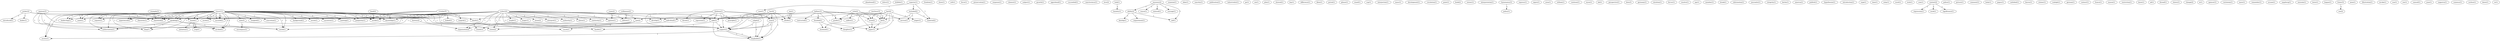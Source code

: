 digraph G {
  abandoned [ label="abandoned(1)" ];
  dclxvi [ label="dclxvi(1)" ];
  dribble [ label="dribble(1)" ];
  example [ label="example(3)" ];
  chartered [ label="chartered(2)" ];
  freedom [ label="freedom(1)" ];
  superior [ label="superior(1)" ];
  case [ label="case(1)" ];
  included [ label="included(2)" ];
  material [ label="material(2)" ];
  show [ label="show(1)" ];
  wilt [ label="wilt(1)" ];
  force [ label="force(1)" ];
  service [ label="service(1)" ];
  bit [ label="bit(2)" ];
  found [ label="found(1)" ];
  initiation [ label="initiation(1)" ];
  stop [ label="stop(1)" ];
  preservation [ label="preservation(1)" ];
  response [ label="response(1)" ];
  chemist [ label="chemist(1)" ];
  thelema [ label="thelema(1)" ];
  threat [ label="threat(1)" ];
  represent [ label="represent(1)" ];
  way [ label="way(2)" ];
  principle [ label="principle(1)" ];
  support [ label="support(1)" ];
  take [ label="take(3)" ];
  support [ label="support(1)" ];
  laughable [ label="laughable(1)" ];
  yarker [ label="yarker(2)" ];
  introduced [ label="introduced(1)" ];
  leader [ label="leader(1)" ];
  found [ label="found(1)" ];
  subject [ label="subject(1)" ];
  growth [ label="growth(1)" ];
  apprehend [ label="apprehend(1)" ];
  succeeded [ label="succeeded(1)" ];
  oto [ label="oto(1)" ];
  whole [ label="whole(1)" ];
  sanctissimus [ label="sanctissimus(1)" ];
  love [ label="love(2)" ];
  look [ label="look(1)" ];
  laundry [ label="laundry(1)" ];
  masonry [ label="masonry(2)" ];
  ability [ label="ability(2)" ];
  ounce [ label="ounce(1)" ];
  entered [ label="entered(1)" ];
  courage [ label="courage(1)" ];
  aid [ label="aid(1)" ];
  examine [ label="examine(1)" ];
  skim [ label="skim(1)" ];
  law [ label="law(4)" ];
  sanctity [ label="sanctity(1)" ];
  publication [ label="publication(1)" ];
  industrialist [ label="industrialist(1)" ];
  go [ label="go(1)" ];
  sin [ label="sin(1)" ];
  kinship [ label="kinship(1)" ];
  requirement [ label="requirement(1)" ];
  john [ label="john(1)" ];
  showed [ label="showed(1)" ];
  bay [ label="bay(1)" ];
  difference [ label="difference(1)" ];
  klein [ label="klein(1)" ];
  portal [ label="portal(1)" ];
  please [ label="please(1)" ];
  stand [ label="stand(1)" ];
  cup [ label="cup(1)" ];
  kellner [ label="kellner(3)" ];
  develop [ label="develop(1)" ];
  founded [ label="founded(1)" ];
  death [ label="death(1)" ];
  instructed [ label="instructed(1)" ];
  grade [ label="grade(1)" ];
  met [ label="met(2)" ];
  issue [ label="issue(2)" ];
  paper [ label="paper(1)" ];
  interjection [ label="interjection(1)" ];
  mass [ label="mass(1)" ];
  history [ label="history(2)" ];
  organization [ label="organization(2)" ];
  development [ label="development(1)" ];
  revelation [ label="revelation(1)" ];
  point [ label="point(1)" ];
  book [ label="book(2)" ];
  weiser [ label="weiser(1)" ];
  reuss [ label="reuss(2)" ];
  resigned [ label="resigned(1)" ];
  concretize [ label="concretize(1)" ];
  man [ label="man(3)" ];
  background [ label="background(1)" ];
  revise [ label="revise(1)" ];
  successor [ label="successor(1)" ];
  meeting [ label="meeting(1)" ];
  pomposity [ label="pomposity(1)" ];
  speaking [ label="speaking(1)" ];
  invoked [ label="invoked(1)" ];
  knowledge [ label="knowledge(1)" ];
  leadership [ label="leadership(1)" ];
  came [ label="came(1)" ];
  king [ label="king(1)" ];
  assess [ label="assess(1)" ];
  experienced [ label="experienced(1)" ];
  authorization [ label="authorization(1)" ];
  request [ label="request(1)" ];
  character [ label="character(1)" ];
  world [ label="world(1)" ];
  wrote [ label="wrote(1)" ];
  stroke [ label="stroke(1)" ];
  accused [ label="accused(1)" ];
  interpretation [ label="interpretation(1)" ];
  hymenaeus [ label="hymenaeus(3)" ];
  policy [ label="policy(1)" ];
  express [ label="express(1)" ];
  nigris [ label="nigris(1)" ];
  area [ label="area(1)" ];
  william [ label="william(1)" ];
  continue [ label="continue(1)" ];
  wynn [ label="wynn(1)" ];
  vision [ label="vision(2)" ];
  encompass [ label="encompass(1)" ];
  kid [ label="kid(1)" ];
  perspective [ label="perspective(1)" ];
  beta [ label="beta(3)" ];
  germany [ label="germany(1)" ];
  intuition [ label="intuition(1)" ];
  fervor [ label="fervor(1)" ];
  resolve [ label="resolve(1)" ];
  spy [ label="spy(1)" ];
  member [ label="member(1)" ];
  daughter [ label="daughter(1)" ];
  husband [ label="husband(1)" ];
  room [ label="room(2)" ];
  opinion [ label="opinion(1)" ];
  reuss [ label="reuss(1)" ];
  break [ label="break(1)" ];
  information [ label="information(1)" ];
  journalist [ label="journalist(1)" ];
  integrity [ label="integrity(1)" ];
  berlin [ label="berlin(1)" ];
  america [ label="america(1)" ];
  publish [ label="publish(1)" ];
  hypothesize [ label="hypothesize(1)" ];
  order [ label="order(22)" ];
  taught [ label="taught(1)" ];
  magic [ label="magic(1)" ];
  mean [ label="mean(2)" ];
  individual [ label="individual(1)" ];
  interpret [ label="interpret(1)" ];
  authority [ label="authority(1)" ];
  stands [ label="stands(1)" ];
  health [ label="health(1)" ];
  edition [ label="edition(1)" ];
  doesn [ label="doesn(1)" ];
  vouch [ label="vouch(1)" ];
  continuity [ label="continuity(1)" ];
  introduction [ label="introduction(1)" ];
  urge [ label="urge(1)" ];
  time [ label="time(1)" ];
  equinox [ label="equinox(3)" ];
  relay [ label="relay(1)" ];
  word [ label="word(1)" ];
  wish [ label="wish(1)" ];
  com [ label="com(1)" ];
  context [ label="context(2)" ];
  expression [ label="expression(1)" ];
  work [ label="work(1)" ];
  significance [ label="significance(1)" ];
  police [ label="police(1)" ];
  picture [ label="picture(1)" ];
  comment [ label="comment(1)" ];
  body [ label="body(1)" ];
  papus [ label="papus(1)" ];
  unfolded [ label="unfolded(1)" ];
  leaves [ label="leaves(1)" ];
  steiner [ label="steiner(1)" ];
  rudolph [ label="rudolph(1)" ];
  ordo [ label="ordo(2)" ];
  calibre [ label="calibre(1)" ];
  german [ label="german(1)" ];
  contact [ label="contact(1)" ];
  merlinus [ label="merlinus(3)" ];
  karl [ label="karl(2)" ];
  singer [ label="singer(1)" ];
  france [ label="france(1)" ];
  mason [ label="mason(1)" ];
  caliph [ label="caliph(2)" ];
  restriction [ label="restriction(1)" ];
  know [ label="know(1)" ];
  oriflamme [ label="oriflamme(2)" ];
  ad [ label="ad(1)" ];
  thread [ label="thread(1)" ];
  crowley [ label="crowley(5)" ];
  looked [ label="looked(1)" ];
  magick [ label="magick(1)" ];
  head [ label="head(2)" ];
  shows [ label="shows(1)" ];
  change [ label="change(2)" ];
  ix [ label="ix(1)" ];
  spencer [ label="spencer(1)" ];
  veritatem [ label="veritatem(1)" ];
  marx [ label="marx(1)" ];
  remember [ label="remember(1)" ];
  arcane [ label="arcane(1)" ];
  augsburg [ label="augsburg(1)" ];
  mizraim [ label="mizraim(1)" ];
  lewis [ label="lewis(1)" ];
  league [ label="league(1)" ];
  frater [ label="frater(5)" ];
  see [ label="see(2)" ];
  aeon [ label="aeon(1)" ];
  illustration [ label="illustration(1)" ];
  invoke [ label="invoke(1)" ];
  reuss [ label="reuss(11)" ];
  usa [ label="usa(1)" ];
  rex [ label="rex(1)" ];
  samuel [ label="samuel(1)" ];
  june [ label="june(1)" ];
  nagasiva [ label="nagasiva(1)" ];
  summus [ label="summus(1)" ];
  oto [ label="oto(1)" ];
  surface [ label="surface(1)" ];
  dawn [ label="dawn(1)" ];
  ve [ label="ve(1)" ];
  example -> chartered [ label="1" ];
  superior -> case [ label="1" ];
  superior -> included [ label="1" ];
  superior -> material [ label="1" ];
  included -> material [ label="1" ];
  included -> service [ label="1" ];
  included -> bit [ label="1" ];
  found -> initiation [ label="1" ];
  found -> stop [ label="1" ];
  thelema -> threat [ label="1" ];
  thelema -> represent [ label="1" ];
  thelema -> way [ label="1" ];
  thelema -> principle [ label="1" ];
  thelema -> support [ label="1" ];
  thelema -> take [ label="1" ];
  thelema -> support [ label="1" ];
  thelema -> laughable [ label="1" ];
  yarker -> introduced [ label="1" ];
  yarker -> leader [ label="1" ];
  yarker -> found [ label="1" ];
  yarker -> chartered [ label="1" ];
  oto -> whole [ label="1" ];
  look -> laundry [ label="1" ];
  masonry -> ability [ label="1" ];
  masonry -> ounce [ label="1" ];
  masonry -> entered [ label="1" ];
  masonry -> courage [ label="1" ];
  masonry -> aid [ label="1" ];
  law -> way [ label="1" ];
  law -> support [ label="1" ];
  law -> take [ label="1" ];
  law -> support [ label="1" ];
  law -> laughable [ label="1" ];
  law -> whole [ label="1" ];
  ability -> kinship [ label="1" ];
  ability -> requirement [ label="1" ];
  ability -> aid [ label="1" ];
  kellner -> develop [ label="1" ];
  kellner -> founded [ label="1" ];
  kellner -> death [ label="1" ];
  kellner -> instructed [ label="1" ];
  kellner -> grade [ label="1" ];
  kellner -> met [ label="1" ];
  kellner -> bit [ label="1" ];
  kellner -> issue [ label="1" ];
  kellner -> paper [ label="1" ];
  history -> organization [ label="1" ];
  reuss -> resigned [ label="1" ];
  reuss -> develop [ label="1" ];
  reuss -> concretize [ label="1" ];
  reuss -> man [ label="1" ];
  reuss -> background [ label="1" ];
  reuss -> revise [ label="1" ];
  reuss -> successor [ label="1" ];
  reuss -> death [ label="1" ];
  reuss -> meeting [ label="1" ];
  reuss -> found [ label="1" ];
  reuss -> pomposity [ label="1" ];
  reuss -> speaking [ label="1" ];
  reuss -> support [ label="1" ];
  reuss -> invoked [ label="1" ];
  reuss -> knowledge [ label="1" ];
  reuss -> leadership [ label="1" ];
  reuss -> came [ label="1" ];
  reuss -> king [ label="1" ];
  reuss -> assess [ label="1" ];
  reuss -> experienced [ label="1" ];
  reuss -> authorization [ label="1" ];
  reuss -> request [ label="1" ];
  reuss -> support [ label="1" ];
  reuss -> character [ label="1" ];
  reuss -> world [ label="1" ];
  reuss -> wrote [ label="1" ];
  reuss -> chartered [ label="1" ];
  reuss -> stroke [ label="1" ];
  reuss -> accused [ label="1" ];
  hymenaeus -> policy [ label="1" ];
  man -> vision [ label="1" ];
  man -> encompass [ label="1" ];
  founded -> daughter [ label="1" ];
  founded -> husband [ label="1" ];
  room -> opinion [ label="1" ];
  reuss -> meeting [ label="1" ];
  reuss -> found [ label="1" ];
  reuss -> pomposity [ label="1" ];
  reuss -> speaking [ label="1" ];
  reuss -> support [ label="1" ];
  reuss -> invoked [ label="1" ];
  reuss -> knowledge [ label="1" ];
  reuss -> leadership [ label="1" ];
  reuss -> came [ label="1" ];
  reuss -> king [ label="1" ];
  reuss -> assess [ label="1" ];
  reuss -> experienced [ label="1" ];
  reuss -> authorization [ label="1" ];
  reuss -> request [ label="1" ];
  reuss -> support [ label="1" ];
  reuss -> character [ label="1" ];
  reuss -> world [ label="1" ];
  reuss -> wrote [ label="1" ];
  reuss -> chartered [ label="1" ];
  reuss -> stroke [ label="1" ];
  reuss -> accused [ label="1" ];
  way -> support [ label="1" ];
  way -> support [ label="1" ];
  way -> laughable [ label="1" ];
  order -> opinion [ label="1" ];
  order -> taught [ label="1" ];
  order -> magic [ label="1" ];
  order -> speaking [ label="1" ];
  order -> take [ label="2" ];
  order -> mean [ label="1" ];
  order -> knowledge [ label="1" ];
  order -> leadership [ label="1" ];
  order -> individual [ label="1" ];
  order -> interpret [ label="1" ];
  order -> vision [ label="1" ];
  order -> came [ label="1" ];
  order -> met [ label="1" ];
  order -> authority [ label="1" ];
  order -> stands [ label="1" ];
  order -> experienced [ label="1" ];
  order -> health [ label="2" ];
  order -> edition [ label="1" ];
  order -> request [ label="1" ];
  order -> organization [ label="1" ];
  order -> doesn [ label="1" ];
  order -> vouch [ label="1" ];
  order -> wrote [ label="1" ];
  order -> stroke [ label="1" ];
  order -> accused [ label="1" ];
  order -> whole [ label="1" ];
  order -> continuity [ label="1" ];
  found -> stop [ label="1" ];
  equinox -> speaking [ label="1" ];
  equinox -> invoked [ label="1" ];
  equinox -> king [ label="1" ];
  equinox -> authorization [ label="1" ];
  equinox -> world [ label="1" ];
  context -> expression [ label="1" ];
  context -> work [ label="1" ];
  context -> significance [ label="1" ];
  speaking -> invoked [ label="1" ];
  speaking -> king [ label="1" ];
  speaking -> authorization [ label="1" ];
  speaking -> world [ label="1" ];
  ordo -> grade [ label="1" ];
  ordo -> individual [ label="1" ];
  ordo -> bit [ label="1" ];
  ordo -> calibre [ label="1" ];
  ordo -> issue [ label="1" ];
  ordo -> paper [ label="1" ];
  merlinus -> take [ label="1" ];
  merlinus -> service [ label="1" ];
  merlinus -> bit [ label="1" ];
  support -> assess [ label="1" ];
  support -> laughable [ label="1" ];
  karl -> grade [ label="1" ];
  karl -> bit [ label="1" ];
  karl -> daughter [ label="1" ];
  karl -> issue [ label="1" ];
  karl -> husband [ label="1" ];
  karl -> singer [ label="1" ];
  karl -> paper [ label="1" ];
  take -> health [ label="1" ];
  take -> support [ label="1" ];
  take -> laughable [ label="1" ];
  caliph -> support [ label="1" ];
  caliph -> laughable [ label="1" ];
  individual -> vision [ label="1" ];
  oriflamme -> edition [ label="1" ];
  met -> stands [ label="1" ];
  met -> organization [ label="1" ];
  met -> vouch [ label="1" ];
  bit -> paper [ label="1" ];
  crowley -> authorization [ label="1" ];
  crowley -> looked [ label="1" ];
  crowley -> world [ label="1" ];
  crowley -> magick [ label="1" ];
  crowley -> wrote [ label="1" ];
  crowley -> stroke [ label="1" ];
  crowley -> accused [ label="1" ];
  head -> stroke [ label="1" ];
  issue -> paper [ label="1" ];
  support -> laughable [ label="1" ];
  frater -> see [ label="1" ];
  reuss -> chartered [ label="1" ];
  reuss -> stroke [ label="1" ];
  reuss -> accused [ label="1" ];
  oto -> whole [ label="1" ];
}
